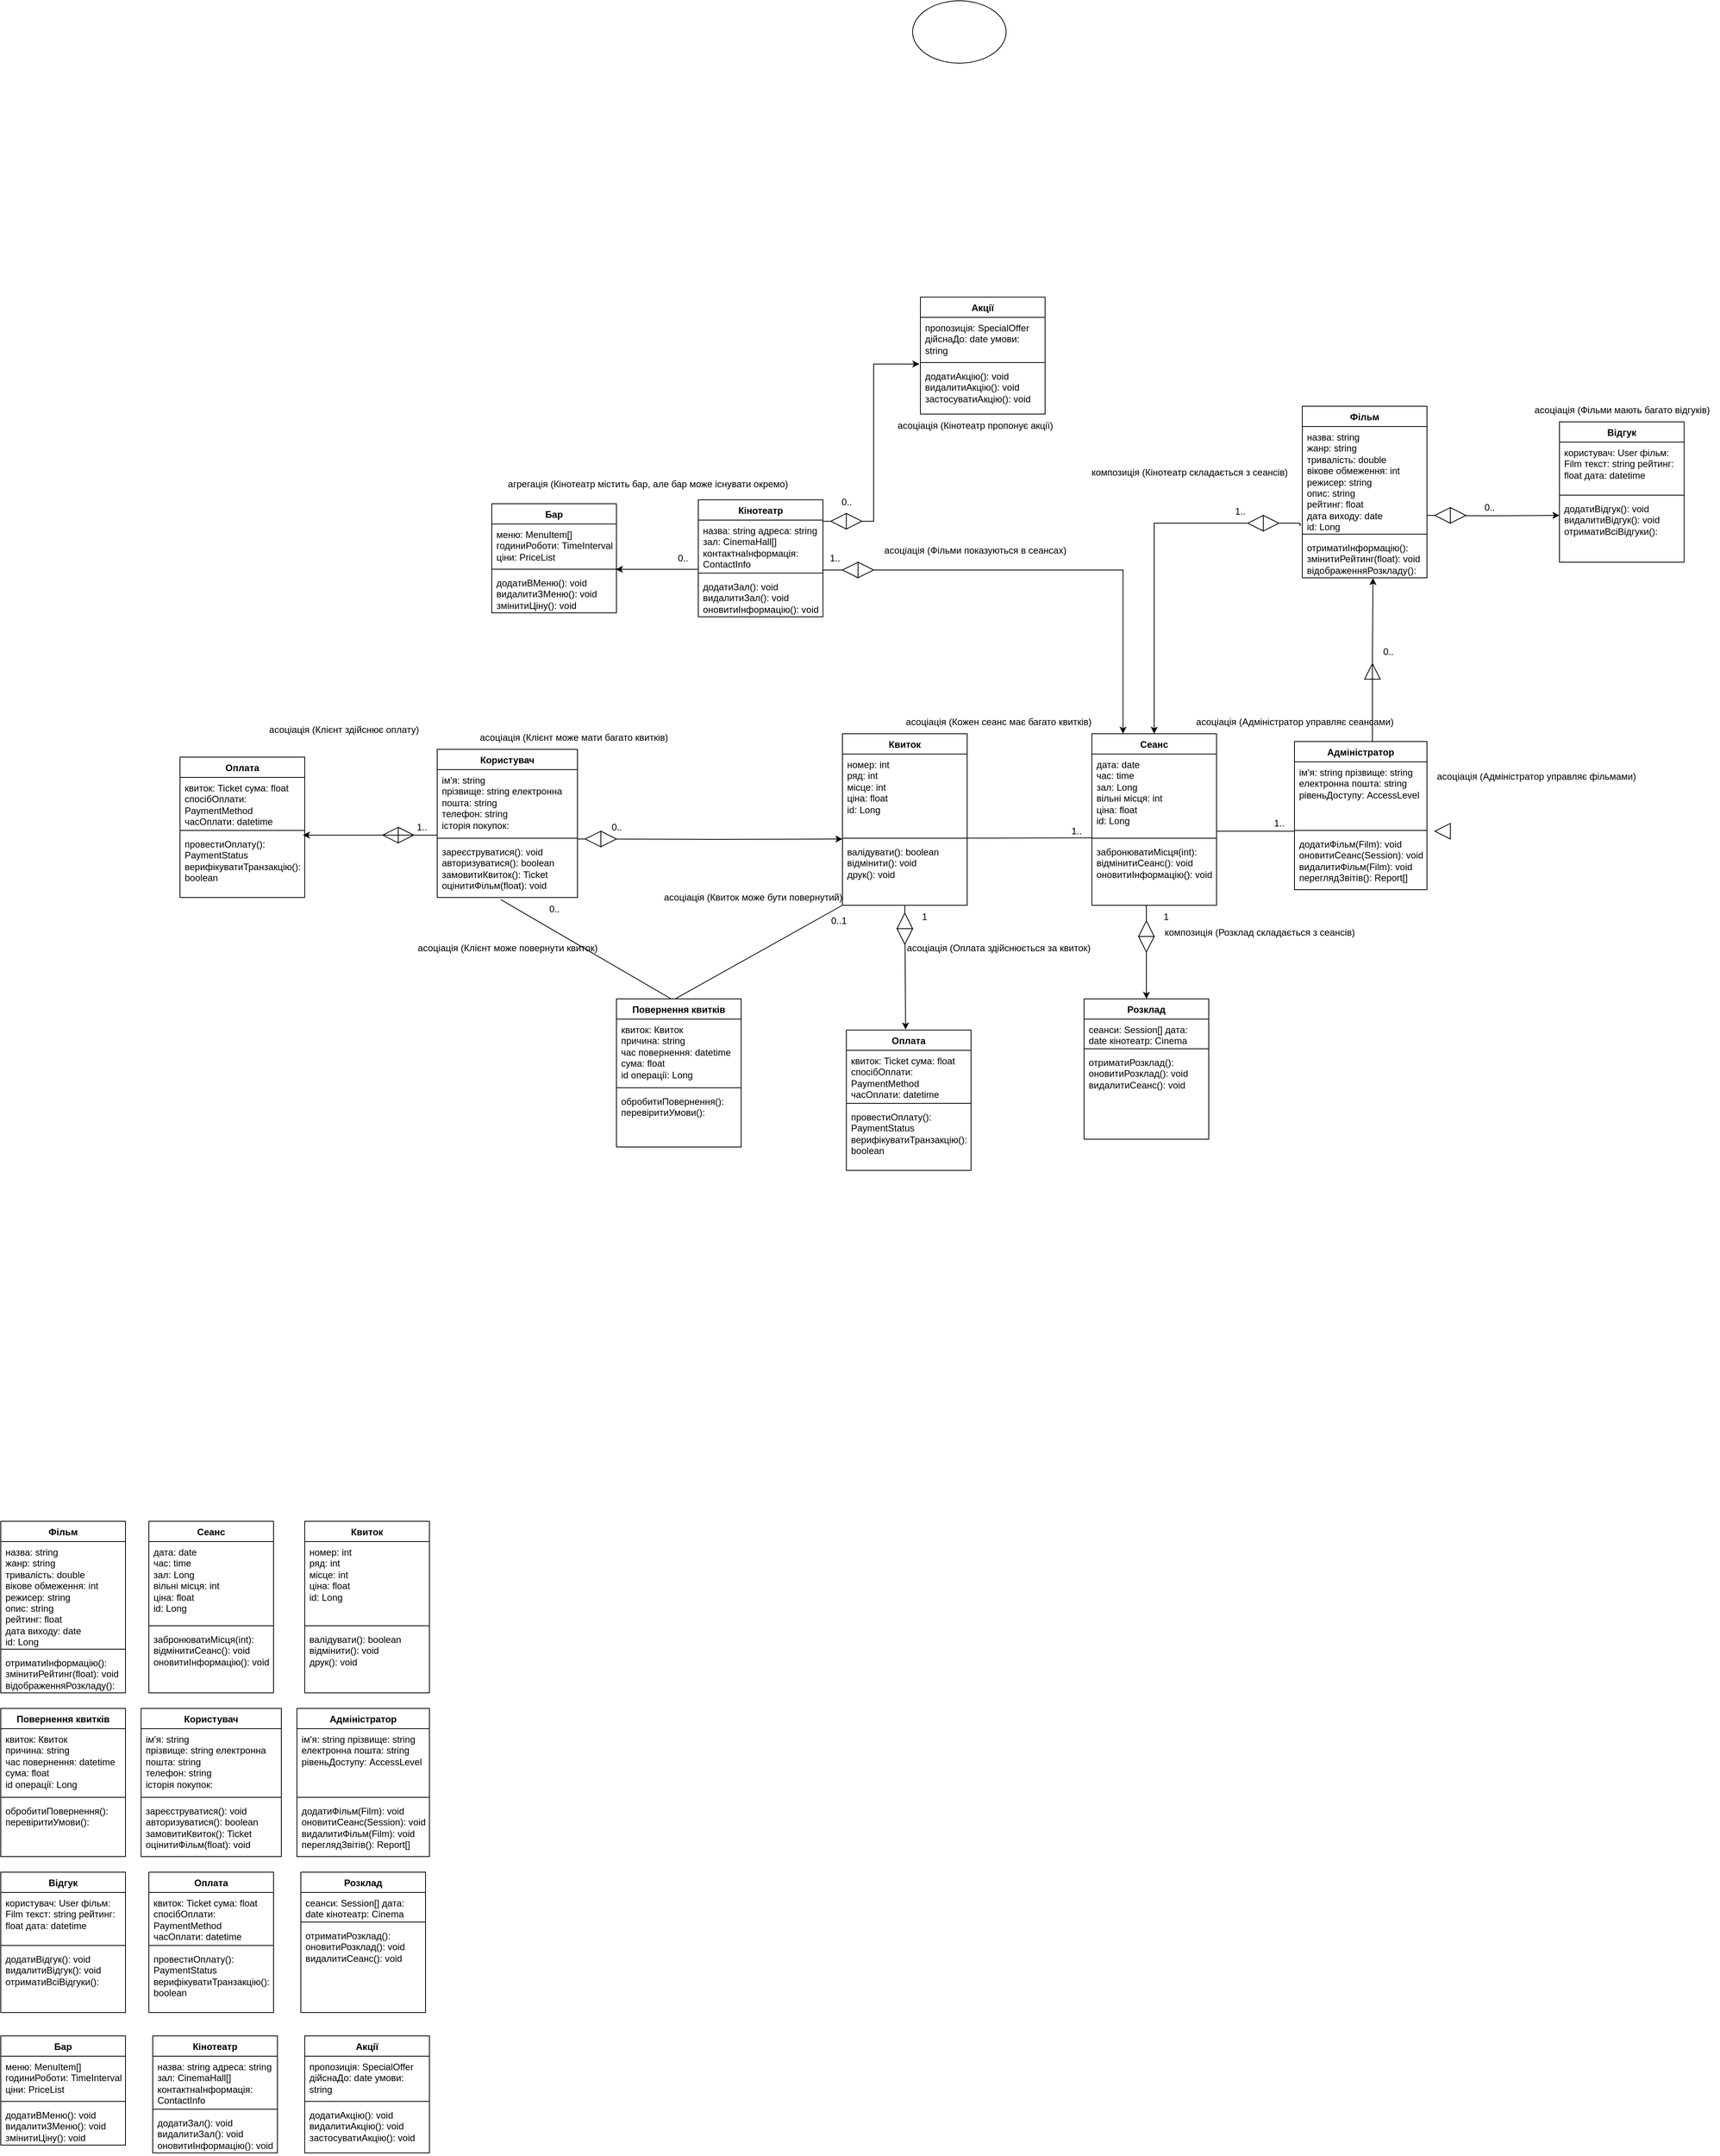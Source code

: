 <mxfile version="24.2.5" type="device">
  <diagram name="Page-1" id="W-HxV3eET0fKOatoMU0g">
    <mxGraphModel dx="2248" dy="3478" grid="1" gridSize="10" guides="1" tooltips="1" connect="1" arrows="1" fold="1" page="1" pageScale="1" pageWidth="850" pageHeight="1100" math="0" shadow="0">
      <root>
        <mxCell id="0" />
        <mxCell id="1" parent="0" />
        <mxCell id="Xe3Pd-iEGYzMwIOEl643-1" value="Фільм" style="swimlane;fontStyle=1;align=center;verticalAlign=top;childLayout=stackLayout;horizontal=1;startSize=26;horizontalStack=0;resizeParent=1;resizeParentMax=0;resizeLast=0;collapsible=1;marginBottom=0;whiteSpace=wrap;html=1;" parent="1" vertex="1">
          <mxGeometry x="210" y="480" width="160" height="220" as="geometry" />
        </mxCell>
        <mxCell id="Xe3Pd-iEGYzMwIOEl643-2" value="назва: string&amp;nbsp;&lt;div&gt;жанр: string&amp;nbsp;&lt;/div&gt;&lt;div&gt;тривалість: double&lt;/div&gt;&lt;div&gt;вікове обмеження: int режисер: string&amp;nbsp;&lt;/div&gt;&lt;div&gt;опис: string&amp;nbsp;&lt;/div&gt;&lt;div&gt;рейтинг: float&amp;nbsp;&lt;/div&gt;&lt;div&gt;дата виходу: date&lt;/div&gt;&lt;div&gt;id: Long&lt;br&gt;&lt;/div&gt;" style="text;strokeColor=none;fillColor=none;align=left;verticalAlign=top;spacingLeft=4;spacingRight=4;overflow=hidden;rotatable=0;points=[[0,0.5],[1,0.5]];portConstraint=eastwest;whiteSpace=wrap;html=1;" parent="Xe3Pd-iEGYzMwIOEl643-1" vertex="1">
          <mxGeometry y="26" width="160" height="134" as="geometry" />
        </mxCell>
        <mxCell id="Xe3Pd-iEGYzMwIOEl643-3" value="" style="line;strokeWidth=1;fillColor=none;align=left;verticalAlign=middle;spacingTop=-1;spacingLeft=3;spacingRight=3;rotatable=0;labelPosition=right;points=[];portConstraint=eastwest;strokeColor=inherit;" parent="Xe3Pd-iEGYzMwIOEl643-1" vertex="1">
          <mxGeometry y="160" width="160" height="8" as="geometry" />
        </mxCell>
        <mxCell id="Xe3Pd-iEGYzMwIOEl643-4" value="отриматиІнформацію():&amp;nbsp; змінитиРейтинг(float): void відображенняРозкладу():&amp;nbsp;" style="text;strokeColor=none;fillColor=none;align=left;verticalAlign=top;spacingLeft=4;spacingRight=4;overflow=hidden;rotatable=0;points=[[0,0.5],[1,0.5]];portConstraint=eastwest;whiteSpace=wrap;html=1;" parent="Xe3Pd-iEGYzMwIOEl643-1" vertex="1">
          <mxGeometry y="168" width="160" height="52" as="geometry" />
        </mxCell>
        <mxCell id="Xe3Pd-iEGYzMwIOEl643-5" value="Сеанс" style="swimlane;fontStyle=1;align=center;verticalAlign=top;childLayout=stackLayout;horizontal=1;startSize=26;horizontalStack=0;resizeParent=1;resizeParentMax=0;resizeLast=0;collapsible=1;marginBottom=0;whiteSpace=wrap;html=1;" parent="1" vertex="1">
          <mxGeometry x="400" y="480" width="160" height="220" as="geometry" />
        </mxCell>
        <mxCell id="Xe3Pd-iEGYzMwIOEl643-6" value="дата: date&amp;nbsp;&lt;div&gt;час: time&amp;nbsp;&lt;/div&gt;&lt;div&gt;зал: Long&amp;nbsp;&lt;/div&gt;&lt;div&gt;вільні місця: int&amp;nbsp;&lt;/div&gt;&lt;div&gt;ціна: float&lt;/div&gt;&lt;div&gt;id: Long&lt;br&gt;&lt;/div&gt;" style="text;strokeColor=none;fillColor=none;align=left;verticalAlign=top;spacingLeft=4;spacingRight=4;overflow=hidden;rotatable=0;points=[[0,0.5],[1,0.5]];portConstraint=eastwest;whiteSpace=wrap;html=1;" parent="Xe3Pd-iEGYzMwIOEl643-5" vertex="1">
          <mxGeometry y="26" width="160" height="104" as="geometry" />
        </mxCell>
        <mxCell id="Xe3Pd-iEGYzMwIOEl643-7" value="" style="line;strokeWidth=1;fillColor=none;align=left;verticalAlign=middle;spacingTop=-1;spacingLeft=3;spacingRight=3;rotatable=0;labelPosition=right;points=[];portConstraint=eastwest;strokeColor=inherit;" parent="Xe3Pd-iEGYzMwIOEl643-5" vertex="1">
          <mxGeometry y="130" width="160" height="8" as="geometry" />
        </mxCell>
        <mxCell id="Xe3Pd-iEGYzMwIOEl643-8" value="забронюватиМісця(int): відмінитиСеанс(): void оновитиІнформацію(): void" style="text;strokeColor=none;fillColor=none;align=left;verticalAlign=top;spacingLeft=4;spacingRight=4;overflow=hidden;rotatable=0;points=[[0,0.5],[1,0.5]];portConstraint=eastwest;whiteSpace=wrap;html=1;" parent="Xe3Pd-iEGYzMwIOEl643-5" vertex="1">
          <mxGeometry y="138" width="160" height="82" as="geometry" />
        </mxCell>
        <mxCell id="Xe3Pd-iEGYzMwIOEl643-9" value="Квиток" style="swimlane;fontStyle=1;align=center;verticalAlign=top;childLayout=stackLayout;horizontal=1;startSize=26;horizontalStack=0;resizeParent=1;resizeParentMax=0;resizeLast=0;collapsible=1;marginBottom=0;whiteSpace=wrap;html=1;" parent="1" vertex="1">
          <mxGeometry x="600" y="480" width="160" height="220" as="geometry" />
        </mxCell>
        <mxCell id="Xe3Pd-iEGYzMwIOEl643-10" value="номер: int&amp;nbsp;&lt;div&gt;ряд: int&amp;nbsp;&lt;/div&gt;&lt;div&gt;місце: int&amp;nbsp;&lt;/div&gt;&lt;div&gt;ціна: float&amp;nbsp;&lt;/div&gt;&lt;div&gt;id: Long&lt;/div&gt;" style="text;strokeColor=none;fillColor=none;align=left;verticalAlign=top;spacingLeft=4;spacingRight=4;overflow=hidden;rotatable=0;points=[[0,0.5],[1,0.5]];portConstraint=eastwest;whiteSpace=wrap;html=1;" parent="Xe3Pd-iEGYzMwIOEl643-9" vertex="1">
          <mxGeometry y="26" width="160" height="104" as="geometry" />
        </mxCell>
        <mxCell id="Xe3Pd-iEGYzMwIOEl643-11" value="" style="line;strokeWidth=1;fillColor=none;align=left;verticalAlign=middle;spacingTop=-1;spacingLeft=3;spacingRight=3;rotatable=0;labelPosition=right;points=[];portConstraint=eastwest;strokeColor=inherit;" parent="Xe3Pd-iEGYzMwIOEl643-9" vertex="1">
          <mxGeometry y="130" width="160" height="8" as="geometry" />
        </mxCell>
        <mxCell id="Xe3Pd-iEGYzMwIOEl643-12" value="валідувати(): boolean відмінити(): void&amp;nbsp;&lt;div&gt;друк(): void&lt;/div&gt;" style="text;strokeColor=none;fillColor=none;align=left;verticalAlign=top;spacingLeft=4;spacingRight=4;overflow=hidden;rotatable=0;points=[[0,0.5],[1,0.5]];portConstraint=eastwest;whiteSpace=wrap;html=1;" parent="Xe3Pd-iEGYzMwIOEl643-9" vertex="1">
          <mxGeometry y="138" width="160" height="82" as="geometry" />
        </mxCell>
        <mxCell id="Xe3Pd-iEGYzMwIOEl643-13" value="Повернення квитків" style="swimlane;fontStyle=1;align=center;verticalAlign=top;childLayout=stackLayout;horizontal=1;startSize=26;horizontalStack=0;resizeParent=1;resizeParentMax=0;resizeLast=0;collapsible=1;marginBottom=0;whiteSpace=wrap;html=1;" parent="1" vertex="1">
          <mxGeometry x="210" y="720" width="160" height="190" as="geometry" />
        </mxCell>
        <mxCell id="Xe3Pd-iEGYzMwIOEl643-14" value="квиток: Квиток&lt;div&gt;причина: string&amp;nbsp;&lt;/div&gt;&lt;div&gt;час повернення: datetime сума: float&lt;/div&gt;&lt;div&gt;id операції: Long&lt;br&gt;&lt;/div&gt;" style="text;strokeColor=none;fillColor=none;align=left;verticalAlign=top;spacingLeft=4;spacingRight=4;overflow=hidden;rotatable=0;points=[[0,0.5],[1,0.5]];portConstraint=eastwest;whiteSpace=wrap;html=1;" parent="Xe3Pd-iEGYzMwIOEl643-13" vertex="1">
          <mxGeometry y="26" width="160" height="84" as="geometry" />
        </mxCell>
        <mxCell id="Xe3Pd-iEGYzMwIOEl643-15" value="" style="line;strokeWidth=1;fillColor=none;align=left;verticalAlign=middle;spacingTop=-1;spacingLeft=3;spacingRight=3;rotatable=0;labelPosition=right;points=[];portConstraint=eastwest;strokeColor=inherit;" parent="Xe3Pd-iEGYzMwIOEl643-13" vertex="1">
          <mxGeometry y="110" width="160" height="8" as="geometry" />
        </mxCell>
        <mxCell id="Xe3Pd-iEGYzMwIOEl643-16" value="обробитиПовернення(): перевіритиУмови():&amp;nbsp;" style="text;strokeColor=none;fillColor=none;align=left;verticalAlign=top;spacingLeft=4;spacingRight=4;overflow=hidden;rotatable=0;points=[[0,0.5],[1,0.5]];portConstraint=eastwest;whiteSpace=wrap;html=1;" parent="Xe3Pd-iEGYzMwIOEl643-13" vertex="1">
          <mxGeometry y="118" width="160" height="72" as="geometry" />
        </mxCell>
        <mxCell id="Xe3Pd-iEGYzMwIOEl643-17" value="Користувач" style="swimlane;fontStyle=1;align=center;verticalAlign=top;childLayout=stackLayout;horizontal=1;startSize=26;horizontalStack=0;resizeParent=1;resizeParentMax=0;resizeLast=0;collapsible=1;marginBottom=0;whiteSpace=wrap;html=1;" parent="1" vertex="1">
          <mxGeometry x="390" y="720" width="180" height="190" as="geometry" />
        </mxCell>
        <mxCell id="Xe3Pd-iEGYzMwIOEl643-18" value="ім&#39;я: string&amp;nbsp;&lt;div&gt;прізвище: string електронна пошта: string&amp;nbsp;&lt;/div&gt;&lt;div&gt;телефон: string&amp;nbsp;&lt;/div&gt;&lt;div&gt;історія покупок:&lt;/div&gt;" style="text;strokeColor=none;fillColor=none;align=left;verticalAlign=top;spacingLeft=4;spacingRight=4;overflow=hidden;rotatable=0;points=[[0,0.5],[1,0.5]];portConstraint=eastwest;whiteSpace=wrap;html=1;" parent="Xe3Pd-iEGYzMwIOEl643-17" vertex="1">
          <mxGeometry y="26" width="180" height="84" as="geometry" />
        </mxCell>
        <mxCell id="Xe3Pd-iEGYzMwIOEl643-19" value="" style="line;strokeWidth=1;fillColor=none;align=left;verticalAlign=middle;spacingTop=-1;spacingLeft=3;spacingRight=3;rotatable=0;labelPosition=right;points=[];portConstraint=eastwest;strokeColor=inherit;" parent="Xe3Pd-iEGYzMwIOEl643-17" vertex="1">
          <mxGeometry y="110" width="180" height="8" as="geometry" />
        </mxCell>
        <mxCell id="Xe3Pd-iEGYzMwIOEl643-20" value="зареєструватися(): void авторизуватися(): boolean замовитиКвиток(): Ticket оцінитиФільм(float): void" style="text;strokeColor=none;fillColor=none;align=left;verticalAlign=top;spacingLeft=4;spacingRight=4;overflow=hidden;rotatable=0;points=[[0,0.5],[1,0.5]];portConstraint=eastwest;whiteSpace=wrap;html=1;" parent="Xe3Pd-iEGYzMwIOEl643-17" vertex="1">
          <mxGeometry y="118" width="180" height="72" as="geometry" />
        </mxCell>
        <mxCell id="Xe3Pd-iEGYzMwIOEl643-21" value="Адміністратор" style="swimlane;fontStyle=1;align=center;verticalAlign=top;childLayout=stackLayout;horizontal=1;startSize=26;horizontalStack=0;resizeParent=1;resizeParentMax=0;resizeLast=0;collapsible=1;marginBottom=0;whiteSpace=wrap;html=1;" parent="1" vertex="1">
          <mxGeometry x="590" y="720" width="170" height="190" as="geometry" />
        </mxCell>
        <mxCell id="Xe3Pd-iEGYzMwIOEl643-22" value="ім&#39;я: string прізвище: string електронна пошта: string рівеньДоступу: AccessLevel" style="text;strokeColor=none;fillColor=none;align=left;verticalAlign=top;spacingLeft=4;spacingRight=4;overflow=hidden;rotatable=0;points=[[0,0.5],[1,0.5]];portConstraint=eastwest;whiteSpace=wrap;html=1;" parent="Xe3Pd-iEGYzMwIOEl643-21" vertex="1">
          <mxGeometry y="26" width="170" height="84" as="geometry" />
        </mxCell>
        <mxCell id="Xe3Pd-iEGYzMwIOEl643-23" value="" style="line;strokeWidth=1;fillColor=none;align=left;verticalAlign=middle;spacingTop=-1;spacingLeft=3;spacingRight=3;rotatable=0;labelPosition=right;points=[];portConstraint=eastwest;strokeColor=inherit;" parent="Xe3Pd-iEGYzMwIOEl643-21" vertex="1">
          <mxGeometry y="110" width="170" height="8" as="geometry" />
        </mxCell>
        <mxCell id="Xe3Pd-iEGYzMwIOEl643-24" value="додатиФільм(Film): void оновитиСеанс(Session): void видалитиФільм(Film): void переглядЗвітів(): Report[]" style="text;strokeColor=none;fillColor=none;align=left;verticalAlign=top;spacingLeft=4;spacingRight=4;overflow=hidden;rotatable=0;points=[[0,0.5],[1,0.5]];portConstraint=eastwest;whiteSpace=wrap;html=1;" parent="Xe3Pd-iEGYzMwIOEl643-21" vertex="1">
          <mxGeometry y="118" width="170" height="72" as="geometry" />
        </mxCell>
        <mxCell id="Xe3Pd-iEGYzMwIOEl643-25" value="Відгук" style="swimlane;fontStyle=1;align=center;verticalAlign=top;childLayout=stackLayout;horizontal=1;startSize=26;horizontalStack=0;resizeParent=1;resizeParentMax=0;resizeLast=0;collapsible=1;marginBottom=0;whiteSpace=wrap;html=1;" parent="1" vertex="1">
          <mxGeometry x="210" y="930" width="160" height="180" as="geometry" />
        </mxCell>
        <mxCell id="Xe3Pd-iEGYzMwIOEl643-26" value="користувач: User фільм: Film текст: string рейтинг: float дата: datetime" style="text;strokeColor=none;fillColor=none;align=left;verticalAlign=top;spacingLeft=4;spacingRight=4;overflow=hidden;rotatable=0;points=[[0,0.5],[1,0.5]];portConstraint=eastwest;whiteSpace=wrap;html=1;" parent="Xe3Pd-iEGYzMwIOEl643-25" vertex="1">
          <mxGeometry y="26" width="160" height="64" as="geometry" />
        </mxCell>
        <mxCell id="Xe3Pd-iEGYzMwIOEl643-27" value="" style="line;strokeWidth=1;fillColor=none;align=left;verticalAlign=middle;spacingTop=-1;spacingLeft=3;spacingRight=3;rotatable=0;labelPosition=right;points=[];portConstraint=eastwest;strokeColor=inherit;" parent="Xe3Pd-iEGYzMwIOEl643-25" vertex="1">
          <mxGeometry y="90" width="160" height="8" as="geometry" />
        </mxCell>
        <mxCell id="Xe3Pd-iEGYzMwIOEl643-28" value="додатиВідгук(): void видалитиВідгук(): void отриматиВсіВідгуки():&amp;nbsp;" style="text;strokeColor=none;fillColor=none;align=left;verticalAlign=top;spacingLeft=4;spacingRight=4;overflow=hidden;rotatable=0;points=[[0,0.5],[1,0.5]];portConstraint=eastwest;whiteSpace=wrap;html=1;" parent="Xe3Pd-iEGYzMwIOEl643-25" vertex="1">
          <mxGeometry y="98" width="160" height="82" as="geometry" />
        </mxCell>
        <mxCell id="Xe3Pd-iEGYzMwIOEl643-29" value="Оплата" style="swimlane;fontStyle=1;align=center;verticalAlign=top;childLayout=stackLayout;horizontal=1;startSize=26;horizontalStack=0;resizeParent=1;resizeParentMax=0;resizeLast=0;collapsible=1;marginBottom=0;whiteSpace=wrap;html=1;" parent="1" vertex="1">
          <mxGeometry x="400" y="930" width="160" height="180" as="geometry">
            <mxRectangle x="410" y="460" width="80" height="30" as="alternateBounds" />
          </mxGeometry>
        </mxCell>
        <mxCell id="Xe3Pd-iEGYzMwIOEl643-30" value="квиток: Ticket сума: float спосібОплати: PaymentMethod часОплати: datetime" style="text;strokeColor=none;fillColor=none;align=left;verticalAlign=top;spacingLeft=4;spacingRight=4;overflow=hidden;rotatable=0;points=[[0,0.5],[1,0.5]];portConstraint=eastwest;whiteSpace=wrap;html=1;" parent="Xe3Pd-iEGYzMwIOEl643-29" vertex="1">
          <mxGeometry y="26" width="160" height="64" as="geometry" />
        </mxCell>
        <mxCell id="Xe3Pd-iEGYzMwIOEl643-31" value="" style="line;strokeWidth=1;fillColor=none;align=left;verticalAlign=middle;spacingTop=-1;spacingLeft=3;spacingRight=3;rotatable=0;labelPosition=right;points=[];portConstraint=eastwest;strokeColor=inherit;" parent="Xe3Pd-iEGYzMwIOEl643-29" vertex="1">
          <mxGeometry y="90" width="160" height="8" as="geometry" />
        </mxCell>
        <mxCell id="Xe3Pd-iEGYzMwIOEl643-32" value="провестиОплату(): PaymentStatus верифікуватиТранзакцію(): boolean" style="text;strokeColor=none;fillColor=none;align=left;verticalAlign=top;spacingLeft=4;spacingRight=4;overflow=hidden;rotatable=0;points=[[0,0.5],[1,0.5]];portConstraint=eastwest;whiteSpace=wrap;html=1;" parent="Xe3Pd-iEGYzMwIOEl643-29" vertex="1">
          <mxGeometry y="98" width="160" height="82" as="geometry" />
        </mxCell>
        <mxCell id="Xe3Pd-iEGYzMwIOEl643-33" value="Розклад" style="swimlane;fontStyle=1;align=center;verticalAlign=top;childLayout=stackLayout;horizontal=1;startSize=26;horizontalStack=0;resizeParent=1;resizeParentMax=0;resizeLast=0;collapsible=1;marginBottom=0;whiteSpace=wrap;html=1;" parent="1" vertex="1">
          <mxGeometry x="1600" y="-190" width="160" height="180" as="geometry" />
        </mxCell>
        <mxCell id="Xe3Pd-iEGYzMwIOEl643-34" value="сеанси: Session[] дата: date кінотеатр: Cinema" style="text;strokeColor=none;fillColor=none;align=left;verticalAlign=top;spacingLeft=4;spacingRight=4;overflow=hidden;rotatable=0;points=[[0,0.5],[1,0.5]];portConstraint=eastwest;whiteSpace=wrap;html=1;" parent="Xe3Pd-iEGYzMwIOEl643-33" vertex="1">
          <mxGeometry y="26" width="160" height="34" as="geometry" />
        </mxCell>
        <mxCell id="Xe3Pd-iEGYzMwIOEl643-35" value="" style="line;strokeWidth=1;fillColor=none;align=left;verticalAlign=middle;spacingTop=-1;spacingLeft=3;spacingRight=3;rotatable=0;labelPosition=right;points=[];portConstraint=eastwest;strokeColor=inherit;" parent="Xe3Pd-iEGYzMwIOEl643-33" vertex="1">
          <mxGeometry y="60" width="160" height="8" as="geometry" />
        </mxCell>
        <mxCell id="Xe3Pd-iEGYzMwIOEl643-36" value="отриматиРозклад():&amp;nbsp; оновитиРозклад(): void видалитиСеанс(): void" style="text;strokeColor=none;fillColor=none;align=left;verticalAlign=top;spacingLeft=4;spacingRight=4;overflow=hidden;rotatable=0;points=[[0,0.5],[1,0.5]];portConstraint=eastwest;whiteSpace=wrap;html=1;" parent="Xe3Pd-iEGYzMwIOEl643-33" vertex="1">
          <mxGeometry y="68" width="160" height="112" as="geometry" />
        </mxCell>
        <mxCell id="Xe3Pd-iEGYzMwIOEl643-37" value="Кінотеатр" style="swimlane;fontStyle=1;align=center;verticalAlign=top;childLayout=stackLayout;horizontal=1;startSize=26;horizontalStack=0;resizeParent=1;resizeParentMax=0;resizeLast=0;collapsible=1;marginBottom=0;whiteSpace=wrap;html=1;" parent="1" vertex="1">
          <mxGeometry x="405" y="1140" width="160" height="150" as="geometry" />
        </mxCell>
        <mxCell id="Xe3Pd-iEGYzMwIOEl643-38" value="назва: string адреса: string зал: CinemaHall[] контактнаІнформація: ContactInfo" style="text;strokeColor=none;fillColor=none;align=left;verticalAlign=top;spacingLeft=4;spacingRight=4;overflow=hidden;rotatable=0;points=[[0,0.5],[1,0.5]];portConstraint=eastwest;whiteSpace=wrap;html=1;" parent="Xe3Pd-iEGYzMwIOEl643-37" vertex="1">
          <mxGeometry y="26" width="160" height="64" as="geometry" />
        </mxCell>
        <mxCell id="Xe3Pd-iEGYzMwIOEl643-39" value="" style="line;strokeWidth=1;fillColor=none;align=left;verticalAlign=middle;spacingTop=-1;spacingLeft=3;spacingRight=3;rotatable=0;labelPosition=right;points=[];portConstraint=eastwest;strokeColor=inherit;" parent="Xe3Pd-iEGYzMwIOEl643-37" vertex="1">
          <mxGeometry y="90" width="160" height="8" as="geometry" />
        </mxCell>
        <mxCell id="Xe3Pd-iEGYzMwIOEl643-40" value="додатиЗал(): void видалитиЗал(): void оновитиІнформацію(): void" style="text;strokeColor=none;fillColor=none;align=left;verticalAlign=top;spacingLeft=4;spacingRight=4;overflow=hidden;rotatable=0;points=[[0,0.5],[1,0.5]];portConstraint=eastwest;whiteSpace=wrap;html=1;" parent="Xe3Pd-iEGYzMwIOEl643-37" vertex="1">
          <mxGeometry y="98" width="160" height="52" as="geometry" />
        </mxCell>
        <mxCell id="Xe3Pd-iEGYzMwIOEl643-41" value="Бар" style="swimlane;fontStyle=1;align=center;verticalAlign=top;childLayout=stackLayout;horizontal=1;startSize=26;horizontalStack=0;resizeParent=1;resizeParentMax=0;resizeLast=0;collapsible=1;marginBottom=0;whiteSpace=wrap;html=1;" parent="1" vertex="1">
          <mxGeometry x="210" y="1140" width="160" height="140" as="geometry" />
        </mxCell>
        <mxCell id="Xe3Pd-iEGYzMwIOEl643-42" value="меню: MenuItem[] годиниРоботи: TimeInterval ціни: PriceList" style="text;strokeColor=none;fillColor=none;align=left;verticalAlign=top;spacingLeft=4;spacingRight=4;overflow=hidden;rotatable=0;points=[[0,0.5],[1,0.5]];portConstraint=eastwest;whiteSpace=wrap;html=1;" parent="Xe3Pd-iEGYzMwIOEl643-41" vertex="1">
          <mxGeometry y="26" width="160" height="54" as="geometry" />
        </mxCell>
        <mxCell id="Xe3Pd-iEGYzMwIOEl643-43" value="" style="line;strokeWidth=1;fillColor=none;align=left;verticalAlign=middle;spacingTop=-1;spacingLeft=3;spacingRight=3;rotatable=0;labelPosition=right;points=[];portConstraint=eastwest;strokeColor=inherit;" parent="Xe3Pd-iEGYzMwIOEl643-41" vertex="1">
          <mxGeometry y="80" width="160" height="8" as="geometry" />
        </mxCell>
        <mxCell id="Xe3Pd-iEGYzMwIOEl643-44" value="додатиВМеню(): void видалитиЗМеню(): void змінитиЦіну(): void" style="text;strokeColor=none;fillColor=none;align=left;verticalAlign=top;spacingLeft=4;spacingRight=4;overflow=hidden;rotatable=0;points=[[0,0.5],[1,0.5]];portConstraint=eastwest;whiteSpace=wrap;html=1;" parent="Xe3Pd-iEGYzMwIOEl643-41" vertex="1">
          <mxGeometry y="88" width="160" height="52" as="geometry" />
        </mxCell>
        <mxCell id="Xe3Pd-iEGYzMwIOEl643-49" value="Акції" style="swimlane;fontStyle=1;align=center;verticalAlign=top;childLayout=stackLayout;horizontal=1;startSize=26;horizontalStack=0;resizeParent=1;resizeParentMax=0;resizeLast=0;collapsible=1;marginBottom=0;whiteSpace=wrap;html=1;" parent="1" vertex="1">
          <mxGeometry x="600" y="1140" width="160" height="150" as="geometry" />
        </mxCell>
        <mxCell id="Xe3Pd-iEGYzMwIOEl643-50" value="пропозиція: SpecialOffer дійснаДо: date умови: string" style="text;strokeColor=none;fillColor=none;align=left;verticalAlign=top;spacingLeft=4;spacingRight=4;overflow=hidden;rotatable=0;points=[[0,0.5],[1,0.5]];portConstraint=eastwest;whiteSpace=wrap;html=1;" parent="Xe3Pd-iEGYzMwIOEl643-49" vertex="1">
          <mxGeometry y="26" width="160" height="54" as="geometry" />
        </mxCell>
        <mxCell id="Xe3Pd-iEGYzMwIOEl643-51" value="" style="line;strokeWidth=1;fillColor=none;align=left;verticalAlign=middle;spacingTop=-1;spacingLeft=3;spacingRight=3;rotatable=0;labelPosition=right;points=[];portConstraint=eastwest;strokeColor=inherit;" parent="Xe3Pd-iEGYzMwIOEl643-49" vertex="1">
          <mxGeometry y="80" width="160" height="8" as="geometry" />
        </mxCell>
        <mxCell id="Xe3Pd-iEGYzMwIOEl643-52" value="додатиАкцію(): void видалитиАкцію(): void застосуватиАкцію(): void" style="text;strokeColor=none;fillColor=none;align=left;verticalAlign=top;spacingLeft=4;spacingRight=4;overflow=hidden;rotatable=0;points=[[0,0.5],[1,0.5]];portConstraint=eastwest;whiteSpace=wrap;html=1;" parent="Xe3Pd-iEGYzMwIOEl643-49" vertex="1">
          <mxGeometry y="88" width="160" height="62" as="geometry" />
        </mxCell>
        <mxCell id="Xe3Pd-iEGYzMwIOEl643-58" style="edgeStyle=orthogonalEdgeStyle;rounded=0;orthogonalLoop=1;jettySize=auto;html=1;entryX=0;entryY=0.625;entryDx=0;entryDy=0;entryPerimeter=0;" parent="1" target="AYydbQ1piLiBePXSVXpu-7" edge="1">
          <mxGeometry relative="1" as="geometry">
            <mxPoint x="950" y="-395" as="sourcePoint" />
            <mxPoint x="1170" y="-395" as="targetPoint" />
          </mxGeometry>
        </mxCell>
        <mxCell id="Xe3Pd-iEGYzMwIOEl643-61" value="" style="triangle;whiteSpace=wrap;html=1;" parent="1" vertex="1">
          <mxGeometry x="980" y="-405" width="20" height="20" as="geometry" />
        </mxCell>
        <mxCell id="Xe3Pd-iEGYzMwIOEl643-62" value="" style="triangle;whiteSpace=wrap;html=1;direction=west;" parent="1" vertex="1">
          <mxGeometry x="960" y="-405" width="20" height="20" as="geometry" />
        </mxCell>
        <mxCell id="Xe3Pd-iEGYzMwIOEl643-67" value="асоціація (Адміністратор управляє сеансами)" style="text;html=1;align=center;verticalAlign=middle;resizable=0;points=[];autosize=1;strokeColor=none;fillColor=none;" parent="1" vertex="1">
          <mxGeometry x="1730" y="-560" width="280" height="30" as="geometry" />
        </mxCell>
        <mxCell id="Xe3Pd-iEGYzMwIOEl643-93" value="" style="triangle;whiteSpace=wrap;html=1;direction=north;" parent="1" vertex="1">
          <mxGeometry x="1960" y="-620" width="20" height="20" as="geometry" />
        </mxCell>
        <mxCell id="Xe3Pd-iEGYzMwIOEl643-94" value="" style="triangle;whiteSpace=wrap;html=1;direction=west;" parent="1" vertex="1">
          <mxGeometry x="2050" y="-415" width="20" height="20" as="geometry" />
        </mxCell>
        <mxCell id="Xe3Pd-iEGYzMwIOEl643-95" style="edgeStyle=orthogonalEdgeStyle;rounded=0;orthogonalLoop=1;jettySize=auto;html=1;entryX=0.5;entryY=0;entryDx=0;entryDy=0;exitX=0.427;exitY=1.003;exitDx=0;exitDy=0;exitPerimeter=0;" parent="1" edge="1" target="Xe3Pd-iEGYzMwIOEl643-33" source="AYydbQ1piLiBePXSVXpu-12">
          <mxGeometry relative="1" as="geometry">
            <mxPoint x="1670" y="-270" as="sourcePoint" />
            <mxPoint x="1770" y="-270" as="targetPoint" />
            <Array as="points">
              <mxPoint x="1680" y="-310" />
            </Array>
          </mxGeometry>
        </mxCell>
        <mxCell id="Xe3Pd-iEGYzMwIOEl643-96" value="" style="triangle;whiteSpace=wrap;html=1;direction=south;" parent="1" vertex="1">
          <mxGeometry x="1670" y="-270" width="20" height="20" as="geometry" />
        </mxCell>
        <mxCell id="Xe3Pd-iEGYzMwIOEl643-97" value="" style="triangle;whiteSpace=wrap;html=1;direction=north;" parent="1" vertex="1">
          <mxGeometry x="1670" y="-290" width="20" height="20" as="geometry" />
        </mxCell>
        <mxCell id="Xe3Pd-iEGYzMwIOEl643-102" style="edgeStyle=orthogonalEdgeStyle;rounded=0;orthogonalLoop=1;jettySize=auto;html=1;entryX=0.5;entryY=0;entryDx=0;entryDy=0;exitX=-0.009;exitY=0.944;exitDx=0;exitDy=0;exitPerimeter=0;" parent="1" edge="1" target="AYydbQ1piLiBePXSVXpu-9" source="AYydbQ1piLiBePXSVXpu-18">
          <mxGeometry relative="1" as="geometry">
            <mxPoint x="1720" y="-845" as="sourcePoint" />
            <mxPoint x="1820" y="-845" as="targetPoint" />
            <Array as="points">
              <mxPoint x="1877" y="-797" />
              <mxPoint x="1877" y="-800" />
              <mxPoint x="1690" y="-800" />
            </Array>
          </mxGeometry>
        </mxCell>
        <mxCell id="Xe3Pd-iEGYzMwIOEl643-103" value="" style="triangle;whiteSpace=wrap;html=1;" parent="1" vertex="1">
          <mxGeometry x="1830" y="-810" width="20" height="20" as="geometry" />
        </mxCell>
        <mxCell id="Xe3Pd-iEGYzMwIOEl643-104" value="" style="triangle;whiteSpace=wrap;html=1;direction=west;" parent="1" vertex="1">
          <mxGeometry x="1810" y="-810" width="20" height="20" as="geometry" />
        </mxCell>
        <mxCell id="Xe3Pd-iEGYzMwIOEl643-105" style="edgeStyle=orthogonalEdgeStyle;rounded=0;orthogonalLoop=1;jettySize=auto;html=1;entryX=0;entryY=0.268;entryDx=0;entryDy=0;entryPerimeter=0;" parent="1" edge="1" target="AYydbQ1piLiBePXSVXpu-29">
          <mxGeometry relative="1" as="geometry">
            <mxPoint x="2040" y="-810" as="sourcePoint" />
            <mxPoint x="2140" y="-810" as="targetPoint" />
          </mxGeometry>
        </mxCell>
        <mxCell id="Xe3Pd-iEGYzMwIOEl643-106" value="" style="triangle;whiteSpace=wrap;html=1;" parent="1" vertex="1">
          <mxGeometry x="2070" y="-820" width="20" height="20" as="geometry" />
        </mxCell>
        <mxCell id="Xe3Pd-iEGYzMwIOEl643-107" value="" style="triangle;whiteSpace=wrap;html=1;direction=west;" parent="1" vertex="1">
          <mxGeometry x="2050" y="-820" width="20" height="20" as="geometry" />
        </mxCell>
        <mxCell id="Xe3Pd-iEGYzMwIOEl643-108" style="edgeStyle=orthogonalEdgeStyle;rounded=0;orthogonalLoop=1;jettySize=auto;html=1;entryX=0.25;entryY=0;entryDx=0;entryDy=0;exitX=0.999;exitY=0.333;exitDx=0;exitDy=0;exitPerimeter=0;" parent="1" edge="1" target="AYydbQ1piLiBePXSVXpu-9" source="AYydbQ1piLiBePXSVXpu-42">
          <mxGeometry relative="1" as="geometry">
            <mxPoint x="1520" y="-735" as="sourcePoint" />
            <mxPoint x="1620" y="-735" as="targetPoint" />
            <Array as="points">
              <mxPoint x="1265" y="-740" />
              <mxPoint x="1650" y="-740" />
            </Array>
          </mxGeometry>
        </mxCell>
        <mxCell id="Xe3Pd-iEGYzMwIOEl643-109" value="" style="triangle;whiteSpace=wrap;html=1;" parent="1" vertex="1">
          <mxGeometry x="1310" y="-750" width="20" height="20" as="geometry" />
        </mxCell>
        <mxCell id="Xe3Pd-iEGYzMwIOEl643-110" value="" style="triangle;whiteSpace=wrap;html=1;direction=west;" parent="1" vertex="1">
          <mxGeometry x="1290" y="-750" width="20" height="20" as="geometry" />
        </mxCell>
        <mxCell id="Xe3Pd-iEGYzMwIOEl643-115" value="" style="triangle;whiteSpace=wrap;html=1;" parent="1" vertex="1">
          <mxGeometry x="720" y="-410" width="20" height="20" as="geometry" />
        </mxCell>
        <mxCell id="Xe3Pd-iEGYzMwIOEl643-116" value="" style="triangle;whiteSpace=wrap;html=1;direction=west;" parent="1" vertex="1">
          <mxGeometry x="700" y="-410" width="20" height="20" as="geometry" />
        </mxCell>
        <mxCell id="Xe3Pd-iEGYzMwIOEl643-117" style="edgeStyle=orthogonalEdgeStyle;rounded=0;orthogonalLoop=1;jettySize=auto;html=1;entryX=-0.008;entryY=-0.034;entryDx=0;entryDy=0;entryPerimeter=0;" parent="1" edge="1" target="AYydbQ1piLiBePXSVXpu-52">
          <mxGeometry relative="1" as="geometry">
            <mxPoint x="1265" y="-802.5" as="sourcePoint" />
            <mxPoint x="1365" y="-802.5" as="targetPoint" />
            <Array as="points">
              <mxPoint x="1330" y="-802" />
              <mxPoint x="1330" y="-1004" />
            </Array>
          </mxGeometry>
        </mxCell>
        <mxCell id="Xe3Pd-iEGYzMwIOEl643-118" value="" style="triangle;whiteSpace=wrap;html=1;" parent="1" vertex="1">
          <mxGeometry x="1295" y="-812.5" width="20" height="20" as="geometry" />
        </mxCell>
        <mxCell id="Xe3Pd-iEGYzMwIOEl643-119" value="" style="triangle;whiteSpace=wrap;html=1;direction=west;" parent="1" vertex="1">
          <mxGeometry x="1275" y="-812.5" width="20" height="20" as="geometry" />
        </mxCell>
        <mxCell id="Xe3Pd-iEGYzMwIOEl643-124" value="" style="endArrow=none;html=1;rounded=0;entryX=0;entryY=0.5;entryDx=0;entryDy=0;exitX=1;exitY=0.5;exitDx=0;exitDy=0;" parent="1" edge="1">
          <mxGeometry width="50" height="50" relative="1" as="geometry">
            <mxPoint x="1770" y="-405" as="sourcePoint" />
            <mxPoint x="1870" y="-405" as="targetPoint" />
          </mxGeometry>
        </mxCell>
        <mxCell id="Xe3Pd-iEGYzMwIOEl643-125" value="" style="endArrow=none;html=1;rounded=0;entryX=0.005;entryY=1.034;entryDx=0;entryDy=0;exitX=0.997;exitY=0.487;exitDx=0;exitDy=0;exitPerimeter=0;entryPerimeter=0;" parent="1" edge="1" target="AYydbQ1piLiBePXSVXpu-10" source="AYydbQ1piLiBePXSVXpu-7">
          <mxGeometry width="50" height="50" relative="1" as="geometry">
            <mxPoint x="1510" y="-393.69" as="sourcePoint" />
            <mxPoint x="1610" y="-393.69" as="targetPoint" />
          </mxGeometry>
        </mxCell>
        <mxCell id="Xe3Pd-iEGYzMwIOEl643-128" value="" style="endArrow=none;html=1;rounded=0;entryX=0;entryY=0.5;entryDx=0;entryDy=0;exitX=0.458;exitY=0.006;exitDx=0;exitDy=0;exitPerimeter=0;" parent="1" edge="1" source="AYydbQ1piLiBePXSVXpu-63">
          <mxGeometry width="50" height="50" relative="1" as="geometry">
            <mxPoint x="1190" y="-310" as="sourcePoint" />
            <mxPoint x="1290" y="-310" as="targetPoint" />
          </mxGeometry>
        </mxCell>
        <mxCell id="Xe3Pd-iEGYzMwIOEl643-130" value="асоціація (Адміністратор управляє фільмами)" style="text;html=1;align=center;verticalAlign=middle;resizable=0;points=[];autosize=1;strokeColor=none;fillColor=none;" parent="1" vertex="1">
          <mxGeometry x="2040" y="-490" width="280" height="30" as="geometry" />
        </mxCell>
        <mxCell id="Xe3Pd-iEGYzMwIOEl643-131" value="асоціація (Клієнт може мати багато квитків)" style="text;html=1;align=center;verticalAlign=middle;resizable=0;points=[];autosize=1;strokeColor=none;fillColor=none;" parent="1" vertex="1">
          <mxGeometry x="810" y="-540" width="270" height="30" as="geometry" />
        </mxCell>
        <mxCell id="Xe3Pd-iEGYzMwIOEl643-133" value="асоціація (Кожен сеанс має багато квитків)" style="text;html=1;align=center;verticalAlign=middle;resizable=0;points=[];autosize=1;strokeColor=none;fillColor=none;" parent="1" vertex="1">
          <mxGeometry x="1360" y="-560" width="260" height="30" as="geometry" />
        </mxCell>
        <mxCell id="Xe3Pd-iEGYzMwIOEl643-134" value="асоціація (Фільми показуються в сеансах)" style="text;html=1;align=center;verticalAlign=middle;resizable=0;points=[];autosize=1;strokeColor=none;fillColor=none;" parent="1" vertex="1">
          <mxGeometry x="1330" y="-780" width="260" height="30" as="geometry" />
        </mxCell>
        <mxCell id="Xe3Pd-iEGYzMwIOEl643-135" value="асоціація (Фільми мають багато відгуків)" style="text;html=1;align=center;verticalAlign=middle;resizable=0;points=[];autosize=1;strokeColor=none;fillColor=none;" parent="1" vertex="1">
          <mxGeometry x="2165" y="-960" width="250" height="30" as="geometry" />
        </mxCell>
        <mxCell id="Xe3Pd-iEGYzMwIOEl643-136" value="асоціація (Кінотеатр пропонує акції)" style="text;html=1;align=center;verticalAlign=middle;resizable=0;points=[];autosize=1;strokeColor=none;fillColor=none;" parent="1" vertex="1">
          <mxGeometry x="1350" y="-940" width="220" height="30" as="geometry" />
        </mxCell>
        <mxCell id="Xe3Pd-iEGYzMwIOEl643-137" value="асоціація (Клієнт здійснює оплату)" style="text;html=1;align=center;verticalAlign=middle;resizable=0;points=[];autosize=1;strokeColor=none;fillColor=none;" parent="1" vertex="1">
          <mxGeometry x="540" y="-550" width="220" height="30" as="geometry" />
        </mxCell>
        <mxCell id="Xe3Pd-iEGYzMwIOEl643-138" value="асоціація (Оплата здійснюється за квиток)" style="text;html=1;align=center;verticalAlign=middle;resizable=0;points=[];autosize=1;strokeColor=none;fillColor=none;" parent="1" vertex="1">
          <mxGeometry x="1360" y="-270" width="260" height="30" as="geometry" />
        </mxCell>
        <mxCell id="Xe3Pd-iEGYzMwIOEl643-139" value="асоціація (Клієнт може повернути квиток)" style="text;html=1;align=center;verticalAlign=middle;resizable=0;points=[];autosize=1;strokeColor=none;fillColor=none;" parent="1" vertex="1">
          <mxGeometry x="735" y="-270" width="250" height="30" as="geometry" />
        </mxCell>
        <mxCell id="Xe3Pd-iEGYzMwIOEl643-140" value="асоціація (Квиток може бути повернутий)" style="text;html=1;align=center;verticalAlign=middle;resizable=0;points=[];autosize=1;strokeColor=none;fillColor=none;rotation=0;" parent="1" vertex="1">
          <mxGeometry x="1050" y="-335" width="250" height="30" as="geometry" />
        </mxCell>
        <mxCell id="Xe3Pd-iEGYzMwIOEl643-141" value="композиція (Розклад складається з сеансів)" style="text;html=1;align=center;verticalAlign=middle;resizable=0;points=[];autosize=1;strokeColor=none;fillColor=none;" parent="1" vertex="1">
          <mxGeometry x="1690" y="-290" width="270" height="30" as="geometry" />
        </mxCell>
        <mxCell id="Xe3Pd-iEGYzMwIOEl643-142" value="агрегація (Кінотеатр містить бар, але бар може існувати окремо)" style="text;html=1;align=center;verticalAlign=middle;resizable=0;points=[];autosize=1;strokeColor=none;fillColor=none;" parent="1" vertex="1">
          <mxGeometry x="850" y="-865" width="380" height="30" as="geometry" />
        </mxCell>
        <mxCell id="Xe3Pd-iEGYzMwIOEl643-143" value="композиція (Кінотеатр складається з сеансів)" style="text;html=1;align=center;verticalAlign=middle;resizable=0;points=[];autosize=1;strokeColor=none;fillColor=none;" parent="1" vertex="1">
          <mxGeometry x="1595" y="-880" width="280" height="30" as="geometry" />
        </mxCell>
        <mxCell id="Xe3Pd-iEGYzMwIOEl643-146" value="0.." style="text;html=1;align=center;verticalAlign=middle;resizable=0;points=[];autosize=1;strokeColor=none;fillColor=none;" parent="1" vertex="1">
          <mxGeometry x="980" y="-425" width="40" height="30" as="geometry" />
        </mxCell>
        <mxCell id="Xe3Pd-iEGYzMwIOEl643-147" value="1.." style="text;html=1;align=center;verticalAlign=middle;resizable=0;points=[];autosize=1;strokeColor=none;fillColor=none;" parent="1" vertex="1">
          <mxGeometry x="1830" y="-430" width="40" height="30" as="geometry" />
        </mxCell>
        <mxCell id="Xe3Pd-iEGYzMwIOEl643-148" value="0.." style="text;html=1;align=center;verticalAlign=middle;resizable=0;points=[];autosize=1;strokeColor=none;fillColor=none;" parent="1" vertex="1">
          <mxGeometry x="1970" y="-650" width="40" height="30" as="geometry" />
        </mxCell>
        <mxCell id="Xe3Pd-iEGYzMwIOEl643-149" value="1" style="text;html=1;align=center;verticalAlign=middle;resizable=0;points=[];autosize=1;strokeColor=none;fillColor=none;" parent="1" vertex="1">
          <mxGeometry x="1690" y="-310" width="30" height="30" as="geometry" />
        </mxCell>
        <mxCell id="Xe3Pd-iEGYzMwIOEl643-151" value="1.." style="text;html=1;align=center;verticalAlign=middle;resizable=0;points=[];autosize=1;strokeColor=none;fillColor=none;" parent="1" vertex="1">
          <mxGeometry x="1570" y="-420" width="40" height="30" as="geometry" />
        </mxCell>
        <mxCell id="Xe3Pd-iEGYzMwIOEl643-152" value="0.." style="text;html=1;align=center;verticalAlign=middle;resizable=0;points=[];autosize=1;strokeColor=none;fillColor=none;" parent="1" vertex="1">
          <mxGeometry x="2100" y="-835" width="40" height="30" as="geometry" />
        </mxCell>
        <mxCell id="Xe3Pd-iEGYzMwIOEl643-154" value="1.." style="text;html=1;align=center;verticalAlign=middle;resizable=0;points=[];autosize=1;strokeColor=none;fillColor=none;" parent="1" vertex="1">
          <mxGeometry x="1780" y="-830" width="40" height="30" as="geometry" />
        </mxCell>
        <mxCell id="Xe3Pd-iEGYzMwIOEl643-155" value="0.." style="text;html=1;align=center;verticalAlign=middle;resizable=0;points=[];autosize=1;strokeColor=none;fillColor=none;" parent="1" vertex="1">
          <mxGeometry x="1065" y="-770" width="40" height="30" as="geometry" />
        </mxCell>
        <mxCell id="Xe3Pd-iEGYzMwIOEl643-156" value="1.." style="text;html=1;align=center;verticalAlign=middle;resizable=0;points=[];autosize=1;strokeColor=none;fillColor=none;" parent="1" vertex="1">
          <mxGeometry x="1260" y="-770" width="40" height="30" as="geometry" />
        </mxCell>
        <mxCell id="Xe3Pd-iEGYzMwIOEl643-157" value="0..1" style="text;html=1;align=center;verticalAlign=middle;resizable=0;points=[];autosize=1;strokeColor=none;fillColor=none;" parent="1" vertex="1">
          <mxGeometry x="1265" y="-305" width="40" height="30" as="geometry" />
        </mxCell>
        <mxCell id="Xe3Pd-iEGYzMwIOEl643-160" value="1.." style="text;html=1;align=center;verticalAlign=middle;resizable=0;points=[];autosize=1;strokeColor=none;fillColor=none;" parent="1" vertex="1">
          <mxGeometry x="730" y="-425" width="40" height="30" as="geometry" />
        </mxCell>
        <mxCell id="Xe3Pd-iEGYzMwIOEl643-161" value="0.." style="text;html=1;align=center;verticalAlign=middle;resizable=0;points=[];autosize=1;strokeColor=none;fillColor=none;" parent="1" vertex="1">
          <mxGeometry x="1275" y="-842.5" width="40" height="30" as="geometry" />
        </mxCell>
        <mxCell id="AYydbQ1piLiBePXSVXpu-1" value="Користувач" style="swimlane;fontStyle=1;align=center;verticalAlign=top;childLayout=stackLayout;horizontal=1;startSize=26;horizontalStack=0;resizeParent=1;resizeParentMax=0;resizeLast=0;collapsible=1;marginBottom=0;whiteSpace=wrap;html=1;" vertex="1" parent="1">
          <mxGeometry x="770" y="-510" width="180" height="190" as="geometry" />
        </mxCell>
        <mxCell id="AYydbQ1piLiBePXSVXpu-72" value="" style="endArrow=classic;html=1;rounded=0;entryX=0.985;entryY=0.025;entryDx=0;entryDy=0;entryPerimeter=0;" edge="1" parent="AYydbQ1piLiBePXSVXpu-1" target="AYydbQ1piLiBePXSVXpu-70">
          <mxGeometry width="50" height="50" relative="1" as="geometry">
            <mxPoint y="110" as="sourcePoint" />
            <mxPoint x="50" y="60" as="targetPoint" />
          </mxGeometry>
        </mxCell>
        <mxCell id="AYydbQ1piLiBePXSVXpu-2" value="ім&#39;я: string&amp;nbsp;&lt;div&gt;прізвище: string електронна пошта: string&amp;nbsp;&lt;/div&gt;&lt;div&gt;телефон: string&amp;nbsp;&lt;/div&gt;&lt;div&gt;історія покупок:&lt;/div&gt;" style="text;strokeColor=none;fillColor=none;align=left;verticalAlign=top;spacingLeft=4;spacingRight=4;overflow=hidden;rotatable=0;points=[[0,0.5],[1,0.5]];portConstraint=eastwest;whiteSpace=wrap;html=1;" vertex="1" parent="AYydbQ1piLiBePXSVXpu-1">
          <mxGeometry y="26" width="180" height="84" as="geometry" />
        </mxCell>
        <mxCell id="AYydbQ1piLiBePXSVXpu-3" value="" style="line;strokeWidth=1;fillColor=none;align=left;verticalAlign=middle;spacingTop=-1;spacingLeft=3;spacingRight=3;rotatable=0;labelPosition=right;points=[];portConstraint=eastwest;strokeColor=inherit;" vertex="1" parent="AYydbQ1piLiBePXSVXpu-1">
          <mxGeometry y="110" width="180" height="8" as="geometry" />
        </mxCell>
        <mxCell id="AYydbQ1piLiBePXSVXpu-4" value="зареєструватися(): void авторизуватися(): boolean замовитиКвиток(): Ticket оцінитиФільм(float): void" style="text;strokeColor=none;fillColor=none;align=left;verticalAlign=top;spacingLeft=4;spacingRight=4;overflow=hidden;rotatable=0;points=[[0,0.5],[1,0.5]];portConstraint=eastwest;whiteSpace=wrap;html=1;" vertex="1" parent="AYydbQ1piLiBePXSVXpu-1">
          <mxGeometry y="118" width="180" height="72" as="geometry" />
        </mxCell>
        <mxCell id="AYydbQ1piLiBePXSVXpu-5" value="Квиток" style="swimlane;fontStyle=1;align=center;verticalAlign=top;childLayout=stackLayout;horizontal=1;startSize=26;horizontalStack=0;resizeParent=1;resizeParentMax=0;resizeLast=0;collapsible=1;marginBottom=0;whiteSpace=wrap;html=1;" vertex="1" parent="1">
          <mxGeometry x="1290" y="-530" width="160" height="220" as="geometry" />
        </mxCell>
        <mxCell id="AYydbQ1piLiBePXSVXpu-6" value="номер: int&amp;nbsp;&lt;div&gt;ряд: int&amp;nbsp;&lt;/div&gt;&lt;div&gt;місце: int&amp;nbsp;&lt;/div&gt;&lt;div&gt;ціна: float&amp;nbsp;&lt;/div&gt;&lt;div&gt;id: Long&lt;/div&gt;" style="text;strokeColor=none;fillColor=none;align=left;verticalAlign=top;spacingLeft=4;spacingRight=4;overflow=hidden;rotatable=0;points=[[0,0.5],[1,0.5]];portConstraint=eastwest;whiteSpace=wrap;html=1;" vertex="1" parent="AYydbQ1piLiBePXSVXpu-5">
          <mxGeometry y="26" width="160" height="104" as="geometry" />
        </mxCell>
        <mxCell id="AYydbQ1piLiBePXSVXpu-7" value="" style="line;strokeWidth=1;fillColor=none;align=left;verticalAlign=middle;spacingTop=-1;spacingLeft=3;spacingRight=3;rotatable=0;labelPosition=right;points=[];portConstraint=eastwest;strokeColor=inherit;" vertex="1" parent="AYydbQ1piLiBePXSVXpu-5">
          <mxGeometry y="130" width="160" height="8" as="geometry" />
        </mxCell>
        <mxCell id="AYydbQ1piLiBePXSVXpu-61" value="" style="endArrow=classic;html=1;rounded=0;entryX=0.475;entryY=-0.004;entryDx=0;entryDy=0;entryPerimeter=0;" edge="1" parent="AYydbQ1piLiBePXSVXpu-5" target="AYydbQ1piLiBePXSVXpu-53">
          <mxGeometry width="50" height="50" relative="1" as="geometry">
            <mxPoint x="80" y="220" as="sourcePoint" />
            <mxPoint x="130" y="170" as="targetPoint" />
          </mxGeometry>
        </mxCell>
        <mxCell id="AYydbQ1piLiBePXSVXpu-8" value="валідувати(): boolean відмінити(): void&amp;nbsp;&lt;div&gt;друк(): void&lt;/div&gt;" style="text;strokeColor=none;fillColor=none;align=left;verticalAlign=top;spacingLeft=4;spacingRight=4;overflow=hidden;rotatable=0;points=[[0,0.5],[1,0.5]];portConstraint=eastwest;whiteSpace=wrap;html=1;" vertex="1" parent="AYydbQ1piLiBePXSVXpu-5">
          <mxGeometry y="138" width="160" height="82" as="geometry" />
        </mxCell>
        <mxCell id="AYydbQ1piLiBePXSVXpu-9" value="Сеанс" style="swimlane;fontStyle=1;align=center;verticalAlign=top;childLayout=stackLayout;horizontal=1;startSize=26;horizontalStack=0;resizeParent=1;resizeParentMax=0;resizeLast=0;collapsible=1;marginBottom=0;whiteSpace=wrap;html=1;" vertex="1" parent="1">
          <mxGeometry x="1610" y="-530" width="160" height="220" as="geometry" />
        </mxCell>
        <mxCell id="AYydbQ1piLiBePXSVXpu-10" value="дата: date&amp;nbsp;&lt;div&gt;час: time&amp;nbsp;&lt;/div&gt;&lt;div&gt;зал: Long&amp;nbsp;&lt;/div&gt;&lt;div&gt;вільні місця: int&amp;nbsp;&lt;/div&gt;&lt;div&gt;ціна: float&lt;/div&gt;&lt;div&gt;id: Long&lt;br&gt;&lt;/div&gt;" style="text;strokeColor=none;fillColor=none;align=left;verticalAlign=top;spacingLeft=4;spacingRight=4;overflow=hidden;rotatable=0;points=[[0,0.5],[1,0.5]];portConstraint=eastwest;whiteSpace=wrap;html=1;" vertex="1" parent="AYydbQ1piLiBePXSVXpu-9">
          <mxGeometry y="26" width="160" height="104" as="geometry" />
        </mxCell>
        <mxCell id="AYydbQ1piLiBePXSVXpu-11" value="" style="line;strokeWidth=1;fillColor=none;align=left;verticalAlign=middle;spacingTop=-1;spacingLeft=3;spacingRight=3;rotatable=0;labelPosition=right;points=[];portConstraint=eastwest;strokeColor=inherit;" vertex="1" parent="AYydbQ1piLiBePXSVXpu-9">
          <mxGeometry y="130" width="160" height="8" as="geometry" />
        </mxCell>
        <mxCell id="AYydbQ1piLiBePXSVXpu-12" value="забронюватиМісця(int): відмінитиСеанс(): void оновитиІнформацію(): void" style="text;strokeColor=none;fillColor=none;align=left;verticalAlign=top;spacingLeft=4;spacingRight=4;overflow=hidden;rotatable=0;points=[[0,0.5],[1,0.5]];portConstraint=eastwest;whiteSpace=wrap;html=1;" vertex="1" parent="AYydbQ1piLiBePXSVXpu-9">
          <mxGeometry y="138" width="160" height="82" as="geometry" />
        </mxCell>
        <mxCell id="AYydbQ1piLiBePXSVXpu-13" value="Адміністратор" style="swimlane;fontStyle=1;align=center;verticalAlign=top;childLayout=stackLayout;horizontal=1;startSize=26;horizontalStack=0;resizeParent=1;resizeParentMax=0;resizeLast=0;collapsible=1;marginBottom=0;whiteSpace=wrap;html=1;" vertex="1" parent="1">
          <mxGeometry x="1870" y="-520" width="170" height="190" as="geometry" />
        </mxCell>
        <mxCell id="AYydbQ1piLiBePXSVXpu-14" value="ім&#39;я: string прізвище: string електронна пошта: string рівеньДоступу: AccessLevel" style="text;strokeColor=none;fillColor=none;align=left;verticalAlign=top;spacingLeft=4;spacingRight=4;overflow=hidden;rotatable=0;points=[[0,0.5],[1,0.5]];portConstraint=eastwest;whiteSpace=wrap;html=1;" vertex="1" parent="AYydbQ1piLiBePXSVXpu-13">
          <mxGeometry y="26" width="170" height="84" as="geometry" />
        </mxCell>
        <mxCell id="AYydbQ1piLiBePXSVXpu-15" value="" style="line;strokeWidth=1;fillColor=none;align=left;verticalAlign=middle;spacingTop=-1;spacingLeft=3;spacingRight=3;rotatable=0;labelPosition=right;points=[];portConstraint=eastwest;strokeColor=inherit;" vertex="1" parent="AYydbQ1piLiBePXSVXpu-13">
          <mxGeometry y="110" width="170" height="8" as="geometry" />
        </mxCell>
        <mxCell id="AYydbQ1piLiBePXSVXpu-16" value="додатиФільм(Film): void оновитиСеанс(Session): void видалитиФільм(Film): void переглядЗвітів(): Report[]" style="text;strokeColor=none;fillColor=none;align=left;verticalAlign=top;spacingLeft=4;spacingRight=4;overflow=hidden;rotatable=0;points=[[0,0.5],[1,0.5]];portConstraint=eastwest;whiteSpace=wrap;html=1;" vertex="1" parent="AYydbQ1piLiBePXSVXpu-13">
          <mxGeometry y="118" width="170" height="72" as="geometry" />
        </mxCell>
        <mxCell id="AYydbQ1piLiBePXSVXpu-17" value="Фільм" style="swimlane;fontStyle=1;align=center;verticalAlign=top;childLayout=stackLayout;horizontal=1;startSize=26;horizontalStack=0;resizeParent=1;resizeParentMax=0;resizeLast=0;collapsible=1;marginBottom=0;whiteSpace=wrap;html=1;" vertex="1" parent="1">
          <mxGeometry x="1880" y="-950" width="160" height="220" as="geometry" />
        </mxCell>
        <mxCell id="AYydbQ1piLiBePXSVXpu-18" value="назва: string&amp;nbsp;&lt;div&gt;жанр: string&amp;nbsp;&lt;/div&gt;&lt;div&gt;тривалість: double&lt;/div&gt;&lt;div&gt;вікове обмеження: int режисер: string&amp;nbsp;&lt;/div&gt;&lt;div&gt;опис: string&amp;nbsp;&lt;/div&gt;&lt;div&gt;рейтинг: float&amp;nbsp;&lt;/div&gt;&lt;div&gt;дата виходу: date&lt;/div&gt;&lt;div&gt;id: Long&lt;br&gt;&lt;/div&gt;" style="text;strokeColor=none;fillColor=none;align=left;verticalAlign=top;spacingLeft=4;spacingRight=4;overflow=hidden;rotatable=0;points=[[0,0.5],[1,0.5]];portConstraint=eastwest;whiteSpace=wrap;html=1;" vertex="1" parent="AYydbQ1piLiBePXSVXpu-17">
          <mxGeometry y="26" width="160" height="134" as="geometry" />
        </mxCell>
        <mxCell id="AYydbQ1piLiBePXSVXpu-19" value="" style="line;strokeWidth=1;fillColor=none;align=left;verticalAlign=middle;spacingTop=-1;spacingLeft=3;spacingRight=3;rotatable=0;labelPosition=right;points=[];portConstraint=eastwest;strokeColor=inherit;" vertex="1" parent="AYydbQ1piLiBePXSVXpu-17">
          <mxGeometry y="160" width="160" height="8" as="geometry" />
        </mxCell>
        <mxCell id="AYydbQ1piLiBePXSVXpu-20" value="отриматиІнформацію():&amp;nbsp; змінитиРейтинг(float): void відображенняРозкладу():&amp;nbsp;" style="text;strokeColor=none;fillColor=none;align=left;verticalAlign=top;spacingLeft=4;spacingRight=4;overflow=hidden;rotatable=0;points=[[0,0.5],[1,0.5]];portConstraint=eastwest;whiteSpace=wrap;html=1;" vertex="1" parent="AYydbQ1piLiBePXSVXpu-17">
          <mxGeometry y="168" width="160" height="52" as="geometry" />
        </mxCell>
        <mxCell id="AYydbQ1piLiBePXSVXpu-22" value="Розклад" style="swimlane;fontStyle=1;align=center;verticalAlign=top;childLayout=stackLayout;horizontal=1;startSize=26;horizontalStack=0;resizeParent=1;resizeParentMax=0;resizeLast=0;collapsible=1;marginBottom=0;whiteSpace=wrap;html=1;" vertex="1" parent="1">
          <mxGeometry x="595" y="930" width="160" height="180" as="geometry" />
        </mxCell>
        <mxCell id="AYydbQ1piLiBePXSVXpu-23" value="сеанси: Session[] дата: date кінотеатр: Cinema" style="text;strokeColor=none;fillColor=none;align=left;verticalAlign=top;spacingLeft=4;spacingRight=4;overflow=hidden;rotatable=0;points=[[0,0.5],[1,0.5]];portConstraint=eastwest;whiteSpace=wrap;html=1;" vertex="1" parent="AYydbQ1piLiBePXSVXpu-22">
          <mxGeometry y="26" width="160" height="34" as="geometry" />
        </mxCell>
        <mxCell id="AYydbQ1piLiBePXSVXpu-24" value="" style="line;strokeWidth=1;fillColor=none;align=left;verticalAlign=middle;spacingTop=-1;spacingLeft=3;spacingRight=3;rotatable=0;labelPosition=right;points=[];portConstraint=eastwest;strokeColor=inherit;" vertex="1" parent="AYydbQ1piLiBePXSVXpu-22">
          <mxGeometry y="60" width="160" height="8" as="geometry" />
        </mxCell>
        <mxCell id="AYydbQ1piLiBePXSVXpu-25" value="отриматиРозклад():&amp;nbsp; оновитиРозклад(): void видалитиСеанс(): void" style="text;strokeColor=none;fillColor=none;align=left;verticalAlign=top;spacingLeft=4;spacingRight=4;overflow=hidden;rotatable=0;points=[[0,0.5],[1,0.5]];portConstraint=eastwest;whiteSpace=wrap;html=1;" vertex="1" parent="AYydbQ1piLiBePXSVXpu-22">
          <mxGeometry y="68" width="160" height="112" as="geometry" />
        </mxCell>
        <mxCell id="AYydbQ1piLiBePXSVXpu-26" value="Відгук" style="swimlane;fontStyle=1;align=center;verticalAlign=top;childLayout=stackLayout;horizontal=1;startSize=26;horizontalStack=0;resizeParent=1;resizeParentMax=0;resizeLast=0;collapsible=1;marginBottom=0;whiteSpace=wrap;html=1;" vertex="1" parent="1">
          <mxGeometry x="2210" y="-930" width="160" height="180" as="geometry" />
        </mxCell>
        <mxCell id="AYydbQ1piLiBePXSVXpu-27" value="користувач: User фільм: Film текст: string рейтинг: float дата: datetime" style="text;strokeColor=none;fillColor=none;align=left;verticalAlign=top;spacingLeft=4;spacingRight=4;overflow=hidden;rotatable=0;points=[[0,0.5],[1,0.5]];portConstraint=eastwest;whiteSpace=wrap;html=1;" vertex="1" parent="AYydbQ1piLiBePXSVXpu-26">
          <mxGeometry y="26" width="160" height="64" as="geometry" />
        </mxCell>
        <mxCell id="AYydbQ1piLiBePXSVXpu-28" value="" style="line;strokeWidth=1;fillColor=none;align=left;verticalAlign=middle;spacingTop=-1;spacingLeft=3;spacingRight=3;rotatable=0;labelPosition=right;points=[];portConstraint=eastwest;strokeColor=inherit;" vertex="1" parent="AYydbQ1piLiBePXSVXpu-26">
          <mxGeometry y="90" width="160" height="8" as="geometry" />
        </mxCell>
        <mxCell id="AYydbQ1piLiBePXSVXpu-29" value="додатиВідгук(): void видалитиВідгук(): void отриматиВсіВідгуки():&amp;nbsp;" style="text;strokeColor=none;fillColor=none;align=left;verticalAlign=top;spacingLeft=4;spacingRight=4;overflow=hidden;rotatable=0;points=[[0,0.5],[1,0.5]];portConstraint=eastwest;whiteSpace=wrap;html=1;" vertex="1" parent="AYydbQ1piLiBePXSVXpu-26">
          <mxGeometry y="98" width="160" height="82" as="geometry" />
        </mxCell>
        <mxCell id="AYydbQ1piLiBePXSVXpu-39" style="edgeStyle=orthogonalEdgeStyle;rounded=0;orthogonalLoop=1;jettySize=auto;html=1;entryX=0.567;entryY=1.005;entryDx=0;entryDy=0;entryPerimeter=0;" edge="1" parent="1" source="AYydbQ1piLiBePXSVXpu-13" target="AYydbQ1piLiBePXSVXpu-20">
          <mxGeometry relative="1" as="geometry">
            <Array as="points">
              <mxPoint x="1970" y="-625" />
              <mxPoint x="1971" y="-625" />
            </Array>
          </mxGeometry>
        </mxCell>
        <mxCell id="AYydbQ1piLiBePXSVXpu-40" value="Кінотеатр" style="swimlane;fontStyle=1;align=center;verticalAlign=top;childLayout=stackLayout;horizontal=1;startSize=26;horizontalStack=0;resizeParent=1;resizeParentMax=0;resizeLast=0;collapsible=1;marginBottom=0;whiteSpace=wrap;html=1;" vertex="1" parent="1">
          <mxGeometry x="1105" y="-830" width="160" height="150" as="geometry" />
        </mxCell>
        <mxCell id="AYydbQ1piLiBePXSVXpu-41" value="назва: string адреса: string зал: CinemaHall[] контактнаІнформація: ContactInfo" style="text;strokeColor=none;fillColor=none;align=left;verticalAlign=top;spacingLeft=4;spacingRight=4;overflow=hidden;rotatable=0;points=[[0,0.5],[1,0.5]];portConstraint=eastwest;whiteSpace=wrap;html=1;" vertex="1" parent="AYydbQ1piLiBePXSVXpu-40">
          <mxGeometry y="26" width="160" height="64" as="geometry" />
        </mxCell>
        <mxCell id="AYydbQ1piLiBePXSVXpu-42" value="" style="line;strokeWidth=1;fillColor=none;align=left;verticalAlign=middle;spacingTop=-1;spacingLeft=3;spacingRight=3;rotatable=0;labelPosition=right;points=[];portConstraint=eastwest;strokeColor=inherit;" vertex="1" parent="AYydbQ1piLiBePXSVXpu-40">
          <mxGeometry y="90" width="160" height="8" as="geometry" />
        </mxCell>
        <mxCell id="AYydbQ1piLiBePXSVXpu-43" value="додатиЗал(): void видалитиЗал(): void оновитиІнформацію(): void" style="text;strokeColor=none;fillColor=none;align=left;verticalAlign=top;spacingLeft=4;spacingRight=4;overflow=hidden;rotatable=0;points=[[0,0.5],[1,0.5]];portConstraint=eastwest;whiteSpace=wrap;html=1;" vertex="1" parent="AYydbQ1piLiBePXSVXpu-40">
          <mxGeometry y="98" width="160" height="52" as="geometry" />
        </mxCell>
        <mxCell id="AYydbQ1piLiBePXSVXpu-44" value="Бар" style="swimlane;fontStyle=1;align=center;verticalAlign=top;childLayout=stackLayout;horizontal=1;startSize=26;horizontalStack=0;resizeParent=1;resizeParentMax=0;resizeLast=0;collapsible=1;marginBottom=0;whiteSpace=wrap;html=1;" vertex="1" parent="1">
          <mxGeometry x="840" y="-825" width="160" height="140" as="geometry" />
        </mxCell>
        <mxCell id="AYydbQ1piLiBePXSVXpu-45" value="меню: MenuItem[] годиниРоботи: TimeInterval ціни: PriceList" style="text;strokeColor=none;fillColor=none;align=left;verticalAlign=top;spacingLeft=4;spacingRight=4;overflow=hidden;rotatable=0;points=[[0,0.5],[1,0.5]];portConstraint=eastwest;whiteSpace=wrap;html=1;" vertex="1" parent="AYydbQ1piLiBePXSVXpu-44">
          <mxGeometry y="26" width="160" height="54" as="geometry" />
        </mxCell>
        <mxCell id="AYydbQ1piLiBePXSVXpu-46" value="" style="line;strokeWidth=1;fillColor=none;align=left;verticalAlign=middle;spacingTop=-1;spacingLeft=3;spacingRight=3;rotatable=0;labelPosition=right;points=[];portConstraint=eastwest;strokeColor=inherit;" vertex="1" parent="AYydbQ1piLiBePXSVXpu-44">
          <mxGeometry y="80" width="160" height="8" as="geometry" />
        </mxCell>
        <mxCell id="AYydbQ1piLiBePXSVXpu-47" value="додатиВМеню(): void видалитиЗМеню(): void змінитиЦіну(): void" style="text;strokeColor=none;fillColor=none;align=left;verticalAlign=top;spacingLeft=4;spacingRight=4;overflow=hidden;rotatable=0;points=[[0,0.5],[1,0.5]];portConstraint=eastwest;whiteSpace=wrap;html=1;" vertex="1" parent="AYydbQ1piLiBePXSVXpu-44">
          <mxGeometry y="88" width="160" height="52" as="geometry" />
        </mxCell>
        <mxCell id="AYydbQ1piLiBePXSVXpu-48" style="edgeStyle=orthogonalEdgeStyle;rounded=0;orthogonalLoop=1;jettySize=auto;html=1;entryX=0.995;entryY=0.51;entryDx=0;entryDy=0;entryPerimeter=0;" edge="1" parent="1" source="AYydbQ1piLiBePXSVXpu-40" target="AYydbQ1piLiBePXSVXpu-46">
          <mxGeometry relative="1" as="geometry">
            <Array as="points">
              <mxPoint x="1053" y="-740" />
            </Array>
          </mxGeometry>
        </mxCell>
        <mxCell id="AYydbQ1piLiBePXSVXpu-49" value="Акції" style="swimlane;fontStyle=1;align=center;verticalAlign=top;childLayout=stackLayout;horizontal=1;startSize=26;horizontalStack=0;resizeParent=1;resizeParentMax=0;resizeLast=0;collapsible=1;marginBottom=0;whiteSpace=wrap;html=1;" vertex="1" parent="1">
          <mxGeometry x="1390" y="-1090" width="160" height="150" as="geometry" />
        </mxCell>
        <mxCell id="AYydbQ1piLiBePXSVXpu-50" value="пропозиція: SpecialOffer дійснаДо: date умови: string" style="text;strokeColor=none;fillColor=none;align=left;verticalAlign=top;spacingLeft=4;spacingRight=4;overflow=hidden;rotatable=0;points=[[0,0.5],[1,0.5]];portConstraint=eastwest;whiteSpace=wrap;html=1;" vertex="1" parent="AYydbQ1piLiBePXSVXpu-49">
          <mxGeometry y="26" width="160" height="54" as="geometry" />
        </mxCell>
        <mxCell id="AYydbQ1piLiBePXSVXpu-51" value="" style="line;strokeWidth=1;fillColor=none;align=left;verticalAlign=middle;spacingTop=-1;spacingLeft=3;spacingRight=3;rotatable=0;labelPosition=right;points=[];portConstraint=eastwest;strokeColor=inherit;" vertex="1" parent="AYydbQ1piLiBePXSVXpu-49">
          <mxGeometry y="80" width="160" height="8" as="geometry" />
        </mxCell>
        <mxCell id="AYydbQ1piLiBePXSVXpu-52" value="додатиАкцію(): void видалитиАкцію(): void застосуватиАкцію(): void" style="text;strokeColor=none;fillColor=none;align=left;verticalAlign=top;spacingLeft=4;spacingRight=4;overflow=hidden;rotatable=0;points=[[0,0.5],[1,0.5]];portConstraint=eastwest;whiteSpace=wrap;html=1;" vertex="1" parent="AYydbQ1piLiBePXSVXpu-49">
          <mxGeometry y="88" width="160" height="62" as="geometry" />
        </mxCell>
        <mxCell id="AYydbQ1piLiBePXSVXpu-53" value="Оплата" style="swimlane;fontStyle=1;align=center;verticalAlign=top;childLayout=stackLayout;horizontal=1;startSize=26;horizontalStack=0;resizeParent=1;resizeParentMax=0;resizeLast=0;collapsible=1;marginBottom=0;whiteSpace=wrap;html=1;" vertex="1" parent="1">
          <mxGeometry x="1295" y="-150" width="160" height="180" as="geometry">
            <mxRectangle x="410" y="460" width="80" height="30" as="alternateBounds" />
          </mxGeometry>
        </mxCell>
        <mxCell id="AYydbQ1piLiBePXSVXpu-54" value="квиток: Ticket сума: float спосібОплати: PaymentMethod часОплати: datetime" style="text;strokeColor=none;fillColor=none;align=left;verticalAlign=top;spacingLeft=4;spacingRight=4;overflow=hidden;rotatable=0;points=[[0,0.5],[1,0.5]];portConstraint=eastwest;whiteSpace=wrap;html=1;" vertex="1" parent="AYydbQ1piLiBePXSVXpu-53">
          <mxGeometry y="26" width="160" height="64" as="geometry" />
        </mxCell>
        <mxCell id="AYydbQ1piLiBePXSVXpu-55" value="" style="line;strokeWidth=1;fillColor=none;align=left;verticalAlign=middle;spacingTop=-1;spacingLeft=3;spacingRight=3;rotatable=0;labelPosition=right;points=[];portConstraint=eastwest;strokeColor=inherit;" vertex="1" parent="AYydbQ1piLiBePXSVXpu-53">
          <mxGeometry y="90" width="160" height="8" as="geometry" />
        </mxCell>
        <mxCell id="AYydbQ1piLiBePXSVXpu-56" value="провестиОплату(): PaymentStatus верифікуватиТранзакцію(): boolean" style="text;strokeColor=none;fillColor=none;align=left;verticalAlign=top;spacingLeft=4;spacingRight=4;overflow=hidden;rotatable=0;points=[[0,0.5],[1,0.5]];portConstraint=eastwest;whiteSpace=wrap;html=1;" vertex="1" parent="AYydbQ1piLiBePXSVXpu-53">
          <mxGeometry y="98" width="160" height="82" as="geometry" />
        </mxCell>
        <mxCell id="AYydbQ1piLiBePXSVXpu-58" value="" style="triangle;whiteSpace=wrap;html=1;direction=south;" vertex="1" parent="1">
          <mxGeometry x="1360" y="-280" width="20" height="20" as="geometry" />
        </mxCell>
        <mxCell id="AYydbQ1piLiBePXSVXpu-59" value="" style="triangle;whiteSpace=wrap;html=1;direction=north;" vertex="1" parent="1">
          <mxGeometry x="1360" y="-300" width="20" height="20" as="geometry" />
        </mxCell>
        <mxCell id="AYydbQ1piLiBePXSVXpu-60" value="1" style="text;html=1;align=center;verticalAlign=middle;resizable=0;points=[];autosize=1;strokeColor=none;fillColor=none;" vertex="1" parent="1">
          <mxGeometry x="1380" y="-310" width="30" height="30" as="geometry" />
        </mxCell>
        <mxCell id="AYydbQ1piLiBePXSVXpu-63" value="Повернення квитків" style="swimlane;fontStyle=1;align=center;verticalAlign=top;childLayout=stackLayout;horizontal=1;startSize=26;horizontalStack=0;resizeParent=1;resizeParentMax=0;resizeLast=0;collapsible=1;marginBottom=0;whiteSpace=wrap;html=1;" vertex="1" parent="1">
          <mxGeometry x="1000" y="-190" width="160" height="190" as="geometry" />
        </mxCell>
        <mxCell id="AYydbQ1piLiBePXSVXpu-64" value="квиток: Квиток&lt;div&gt;причина: string&amp;nbsp;&lt;/div&gt;&lt;div&gt;час повернення: datetime сума: float&lt;/div&gt;&lt;div&gt;id операції: Long&lt;br&gt;&lt;/div&gt;" style="text;strokeColor=none;fillColor=none;align=left;verticalAlign=top;spacingLeft=4;spacingRight=4;overflow=hidden;rotatable=0;points=[[0,0.5],[1,0.5]];portConstraint=eastwest;whiteSpace=wrap;html=1;" vertex="1" parent="AYydbQ1piLiBePXSVXpu-63">
          <mxGeometry y="26" width="160" height="84" as="geometry" />
        </mxCell>
        <mxCell id="AYydbQ1piLiBePXSVXpu-65" value="" style="line;strokeWidth=1;fillColor=none;align=left;verticalAlign=middle;spacingTop=-1;spacingLeft=3;spacingRight=3;rotatable=0;labelPosition=right;points=[];portConstraint=eastwest;strokeColor=inherit;" vertex="1" parent="AYydbQ1piLiBePXSVXpu-63">
          <mxGeometry y="110" width="160" height="8" as="geometry" />
        </mxCell>
        <mxCell id="AYydbQ1piLiBePXSVXpu-66" value="обробитиПовернення(): перевіритиУмови():&amp;nbsp;" style="text;strokeColor=none;fillColor=none;align=left;verticalAlign=top;spacingLeft=4;spacingRight=4;overflow=hidden;rotatable=0;points=[[0,0.5],[1,0.5]];portConstraint=eastwest;whiteSpace=wrap;html=1;" vertex="1" parent="AYydbQ1piLiBePXSVXpu-63">
          <mxGeometry y="118" width="160" height="72" as="geometry" />
        </mxCell>
        <mxCell id="Xe3Pd-iEGYzMwIOEl643-129" value="" style="endArrow=none;html=1;rounded=0;exitX=0.453;exitY=1.037;exitDx=0;exitDy=0;exitPerimeter=0;" parent="1" edge="1" source="AYydbQ1piLiBePXSVXpu-4">
          <mxGeometry width="50" height="50" relative="1" as="geometry">
            <mxPoint x="980" y="-320" as="sourcePoint" />
            <mxPoint x="1070" y="-190" as="targetPoint" />
          </mxGeometry>
        </mxCell>
        <mxCell id="Xe3Pd-iEGYzMwIOEl643-158" value="0.." style="text;html=1;align=center;verticalAlign=middle;resizable=0;points=[];autosize=1;strokeColor=none;fillColor=none;" parent="1" vertex="1">
          <mxGeometry x="840" y="-320" width="160" height="30" as="geometry" />
        </mxCell>
        <mxCell id="AYydbQ1piLiBePXSVXpu-67" value="Оплата" style="swimlane;fontStyle=1;align=center;verticalAlign=top;childLayout=stackLayout;horizontal=1;startSize=26;horizontalStack=0;resizeParent=1;resizeParentMax=0;resizeLast=0;collapsible=1;marginBottom=0;whiteSpace=wrap;html=1;" vertex="1" parent="1">
          <mxGeometry x="440" y="-500" width="160" height="180" as="geometry">
            <mxRectangle x="410" y="460" width="80" height="30" as="alternateBounds" />
          </mxGeometry>
        </mxCell>
        <mxCell id="AYydbQ1piLiBePXSVXpu-68" value="квиток: Ticket сума: float спосібОплати: PaymentMethod часОплати: datetime" style="text;strokeColor=none;fillColor=none;align=left;verticalAlign=top;spacingLeft=4;spacingRight=4;overflow=hidden;rotatable=0;points=[[0,0.5],[1,0.5]];portConstraint=eastwest;whiteSpace=wrap;html=1;" vertex="1" parent="AYydbQ1piLiBePXSVXpu-67">
          <mxGeometry y="26" width="160" height="64" as="geometry" />
        </mxCell>
        <mxCell id="AYydbQ1piLiBePXSVXpu-69" value="" style="line;strokeWidth=1;fillColor=none;align=left;verticalAlign=middle;spacingTop=-1;spacingLeft=3;spacingRight=3;rotatable=0;labelPosition=right;points=[];portConstraint=eastwest;strokeColor=inherit;" vertex="1" parent="AYydbQ1piLiBePXSVXpu-67">
          <mxGeometry y="90" width="160" height="8" as="geometry" />
        </mxCell>
        <mxCell id="AYydbQ1piLiBePXSVXpu-70" value="провестиОплату(): PaymentStatus верифікуватиТранзакцію(): boolean" style="text;strokeColor=none;fillColor=none;align=left;verticalAlign=top;spacingLeft=4;spacingRight=4;overflow=hidden;rotatable=0;points=[[0,0.5],[1,0.5]];portConstraint=eastwest;whiteSpace=wrap;html=1;" vertex="1" parent="AYydbQ1piLiBePXSVXpu-67">
          <mxGeometry y="98" width="160" height="82" as="geometry" />
        </mxCell>
        <mxCell id="AYydbQ1piLiBePXSVXpu-73" value="" style="ellipse;whiteSpace=wrap;html=1;" vertex="1" parent="1">
          <mxGeometry x="1380" y="-1470" width="120" height="80" as="geometry" />
        </mxCell>
      </root>
    </mxGraphModel>
  </diagram>
</mxfile>
